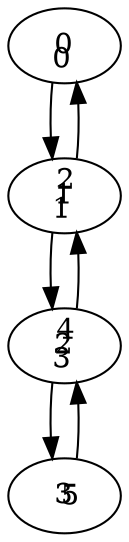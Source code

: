 digraph {
	0 [pos="0,0!"];
	1 [pos="2,0!"];
	2 [pos="4,0!"];
	3 [pos="6,0!"];
	0 -> 1 [headlabel=0 labeldistance=4.75 labelangle=-10];
	1 -> 2 [headlabel=1 labeldistance=4.75 labelangle=-10];
	1 -> 0 [headlabel=2 labeldistance=4.75 labelangle=-10];
	2 -> 3 [headlabel=3 labeldistance=4.75 labelangle=-10];
	2 -> 1 [headlabel=4 labeldistance=4.75 labelangle=-10];
	3 -> 2 [headlabel=5 labeldistance=5.5 labelangle=-7];
}

